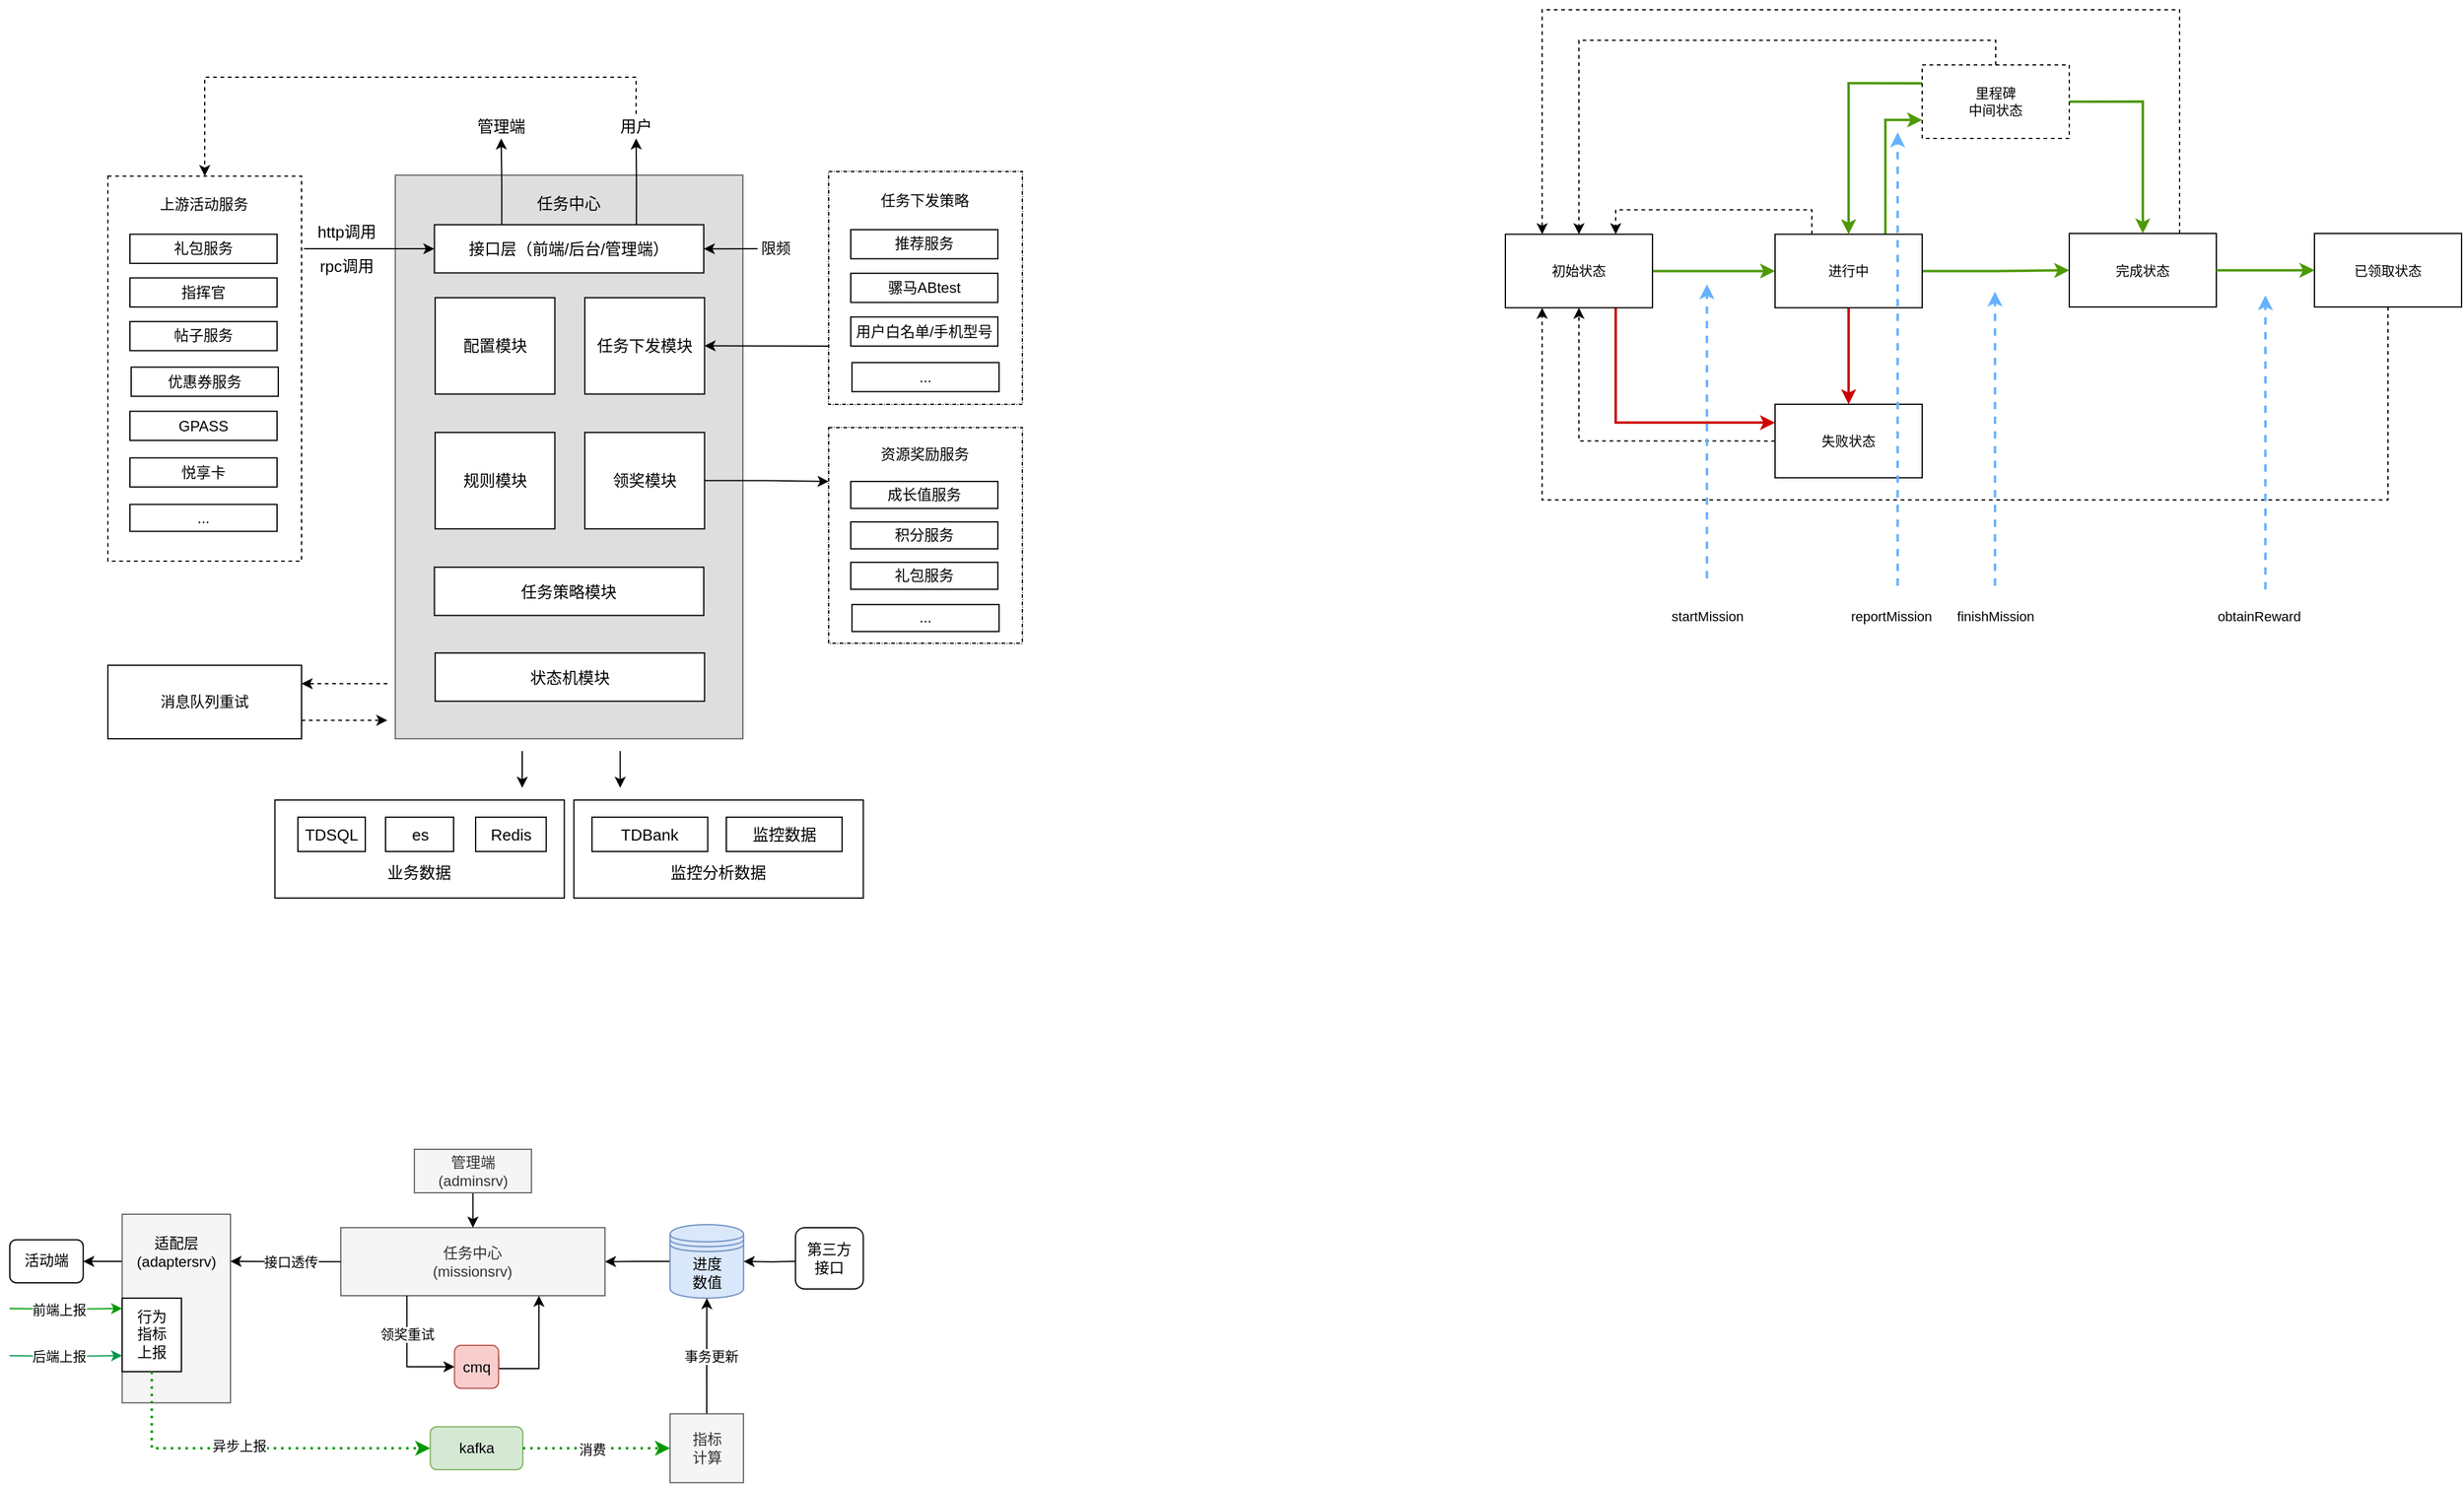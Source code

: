 <mxfile version="13.10.3" type="github">
  <diagram id="fUlSVY1tBTceYShjnSN3" name="第 1 页">
    <mxGraphModel dx="1773" dy="1815" grid="1" gridSize="10" guides="1" tooltips="1" connect="1" arrows="1" fold="1" page="1" pageScale="1" pageWidth="827" pageHeight="1169" math="0" shadow="0">
      <root>
        <mxCell id="0" />
        <mxCell id="1" parent="0" />
        <mxCell id="FoiQt1KAuYYiKZtzM87P-22" value="" style="group;dashed=1;dashPattern=1 1;fillColor=#ffffff;strokeColor=#000000;" parent="1" vertex="1" connectable="0">
          <mxGeometry x="-132" y="-8.06" width="158" height="190" as="geometry" />
        </mxCell>
        <mxCell id="FoiQt1KAuYYiKZtzM87P-23" value="" style="rounded=0;whiteSpace=wrap;html=1;dashed=1;" parent="FoiQt1KAuYYiKZtzM87P-22" vertex="1">
          <mxGeometry width="158" height="190" as="geometry" />
        </mxCell>
        <mxCell id="FoiQt1KAuYYiKZtzM87P-24" value="推荐服务" style="rounded=0;whiteSpace=wrap;html=1;" parent="FoiQt1KAuYYiKZtzM87P-22" vertex="1">
          <mxGeometry x="18" y="47.5" width="120" height="23.75" as="geometry" />
        </mxCell>
        <mxCell id="FoiQt1KAuYYiKZtzM87P-25" value="骡马ABtest" style="rounded=0;whiteSpace=wrap;html=1;" parent="FoiQt1KAuYYiKZtzM87P-22" vertex="1">
          <mxGeometry x="18" y="83.125" width="120" height="23.75" as="geometry" />
        </mxCell>
        <mxCell id="FoiQt1KAuYYiKZtzM87P-26" value="用户白名单/手机型号" style="rounded=0;whiteSpace=wrap;html=1;" parent="FoiQt1KAuYYiKZtzM87P-22" vertex="1">
          <mxGeometry x="18" y="118.75" width="120" height="23.75" as="geometry" />
        </mxCell>
        <mxCell id="FoiQt1KAuYYiKZtzM87P-27" value="任务下发策略" style="text;html=1;strokeColor=none;fillColor=none;align=center;verticalAlign=middle;whiteSpace=wrap;rounded=0;" parent="FoiQt1KAuYYiKZtzM87P-22" vertex="1">
          <mxGeometry x="36.5" y="15.833" width="83" height="15.833" as="geometry" />
        </mxCell>
        <mxCell id="FoiQt1KAuYYiKZtzM87P-28" value="..." style="rounded=0;whiteSpace=wrap;html=1;" parent="FoiQt1KAuYYiKZtzM87P-22" vertex="1">
          <mxGeometry x="19" y="155.958" width="120" height="23.75" as="geometry" />
        </mxCell>
        <mxCell id="FoiQt1KAuYYiKZtzM87P-20" value="" style="rounded=0;whiteSpace=wrap;html=1;fontSize=13;strokeColor=#666666;fontColor=#333333;fillColor=#DEDEDE;" parent="1" vertex="1">
          <mxGeometry x="-485.52" y="-5.06" width="283.52" height="460" as="geometry" />
        </mxCell>
        <mxCell id="FoiQt1KAuYYiKZtzM87P-2" value="任务下发模块" style="rounded=0;whiteSpace=wrap;html=1;fontSize=13;" parent="1" vertex="1">
          <mxGeometry x="-330.934" y="94.945" width="97.664" height="78.696" as="geometry" />
        </mxCell>
        <mxCell id="FoiQt1KAuYYiKZtzM87P-3" value="状态机模块" style="rounded=0;whiteSpace=wrap;html=1;fontSize=13;" parent="1" vertex="1">
          <mxGeometry x="-453.013" y="384.939" width="219.743" height="39.348" as="geometry" />
        </mxCell>
        <mxCell id="FoiQt1KAuYYiKZtzM87P-4" value="配置模块" style="rounded=0;whiteSpace=wrap;html=1;fontSize=13;" parent="1" vertex="1">
          <mxGeometry x="-453.013" y="94.945" width="97.664" height="78.696" as="geometry" />
        </mxCell>
        <mxCell id="FoiQt1KAuYYiKZtzM87P-31" style="edgeStyle=orthogonalEdgeStyle;rounded=0;orthogonalLoop=1;jettySize=auto;html=1;exitX=1;exitY=0.5;exitDx=0;exitDy=0;entryX=0;entryY=0.25;entryDx=0;entryDy=0;fontSize=13;" parent="1" source="FoiQt1KAuYYiKZtzM87P-5" target="FoiQt1KAuYYiKZtzM87P-13" edge="1">
          <mxGeometry relative="1" as="geometry" />
        </mxCell>
        <mxCell id="FoiQt1KAuYYiKZtzM87P-5" value="领奖模块" style="rounded=0;whiteSpace=wrap;html=1;fontSize=13;" parent="1" vertex="1">
          <mxGeometry x="-330.934" y="204.942" width="97.664" height="78.696" as="geometry" />
        </mxCell>
        <mxCell id="FoiQt1KAuYYiKZtzM87P-6" value="规则模块" style="rounded=0;whiteSpace=wrap;html=1;fontSize=13;" parent="1" vertex="1">
          <mxGeometry x="-453.013" y="204.942" width="97.664" height="78.696" as="geometry" />
        </mxCell>
        <mxCell id="FoiQt1KAuYYiKZtzM87P-7" value="任务策略模块" style="rounded=0;whiteSpace=wrap;html=1;fontSize=13;" parent="1" vertex="1">
          <mxGeometry x="-453.633" y="314.94" width="219.743" height="39.348" as="geometry" />
        </mxCell>
        <mxCell id="FoiQt1KAuYYiKZtzM87P-17" value="任务中心" style="text;html=1;strokeColor=none;fillColor=none;align=center;verticalAlign=middle;whiteSpace=wrap;rounded=0;fontSize=13;" parent="1" vertex="1">
          <mxGeometry x="-376.96" y="4.94" width="66.4" height="26.23" as="geometry" />
        </mxCell>
        <mxCell id="FoiQt1KAuYYiKZtzM87P-59" style="edgeStyle=orthogonalEdgeStyle;rounded=0;orthogonalLoop=1;jettySize=auto;html=1;exitX=0.5;exitY=0;exitDx=0;exitDy=0;entryX=0.5;entryY=0;entryDx=0;entryDy=0;dashed=1;fontSize=13;" parent="1" source="FoiQt1KAuYYiKZtzM87P-32" target="FoiQt1KAuYYiKZtzM87P-38" edge="1">
          <mxGeometry relative="1" as="geometry">
            <Array as="points">
              <mxPoint x="-289" y="-85" />
              <mxPoint x="-641" y="-85" />
            </Array>
          </mxGeometry>
        </mxCell>
        <mxCell id="FoiQt1KAuYYiKZtzM87P-32" value="用户" style="text;html=1;strokeColor=none;fillColor=none;align=center;verticalAlign=middle;whiteSpace=wrap;rounded=0;fontSize=13;" parent="1" vertex="1">
          <mxGeometry x="-309.1" y="-55.06" width="40" height="20" as="geometry" />
        </mxCell>
        <mxCell id="FoiQt1KAuYYiKZtzM87P-34" value="管理端" style="text;html=1;strokeColor=none;fillColor=none;align=center;verticalAlign=middle;whiteSpace=wrap;rounded=0;fontSize=13;" parent="1" vertex="1">
          <mxGeometry x="-423.09" y="-55.06" width="47.82" height="20" as="geometry" />
        </mxCell>
        <mxCell id="FoiQt1KAuYYiKZtzM87P-38" value="" style="rounded=0;whiteSpace=wrap;html=1;dashed=1;" parent="1" vertex="1">
          <mxGeometry x="-720" y="-4.31" width="158" height="314.31" as="geometry" />
        </mxCell>
        <mxCell id="FoiQt1KAuYYiKZtzM87P-39" value="礼包服务" style="rounded=0;whiteSpace=wrap;html=1;" parent="1" vertex="1">
          <mxGeometry x="-702" y="43.19" width="120" height="23.75" as="geometry" />
        </mxCell>
        <mxCell id="FoiQt1KAuYYiKZtzM87P-40" value="指挥官" style="rounded=0;whiteSpace=wrap;html=1;" parent="1" vertex="1">
          <mxGeometry x="-702" y="78.815" width="120" height="23.75" as="geometry" />
        </mxCell>
        <mxCell id="FoiQt1KAuYYiKZtzM87P-41" value="帖子服务" style="rounded=0;whiteSpace=wrap;html=1;" parent="1" vertex="1">
          <mxGeometry x="-702" y="114.44" width="120" height="23.75" as="geometry" />
        </mxCell>
        <mxCell id="FoiQt1KAuYYiKZtzM87P-42" value="上游活动服务" style="text;html=1;strokeColor=none;fillColor=none;align=center;verticalAlign=middle;whiteSpace=wrap;rounded=0;" parent="1" vertex="1">
          <mxGeometry x="-683.5" y="11.523" width="83" height="15.833" as="geometry" />
        </mxCell>
        <mxCell id="FoiQt1KAuYYiKZtzM87P-43" value="优惠券服务" style="rounded=0;whiteSpace=wrap;html=1;" parent="1" vertex="1">
          <mxGeometry x="-701" y="151.648" width="120" height="23.75" as="geometry" />
        </mxCell>
        <mxCell id="FoiQt1KAuYYiKZtzM87P-44" value="GPASS" style="rounded=0;whiteSpace=wrap;html=1;" parent="1" vertex="1">
          <mxGeometry x="-702" y="187.688" width="120" height="23.75" as="geometry" />
        </mxCell>
        <mxCell id="FoiQt1KAuYYiKZtzM87P-45" value="悦享卡" style="rounded=0;whiteSpace=wrap;html=1;" parent="1" vertex="1">
          <mxGeometry x="-702" y="225.688" width="120" height="23.75" as="geometry" />
        </mxCell>
        <mxCell id="FoiQt1KAuYYiKZtzM87P-53" value="..." style="rounded=0;whiteSpace=wrap;html=1;" parent="1" vertex="1">
          <mxGeometry x="-702" y="263.687" width="120" height="22" as="geometry" />
        </mxCell>
        <mxCell id="FoiQt1KAuYYiKZtzM87P-55" value="" style="endArrow=classic;html=1;fontSize=13;entryX=0;entryY=0.5;entryDx=0;entryDy=0;" parent="1" target="FoiQt1KAuYYiKZtzM87P-112" edge="1">
          <mxGeometry width="50" height="50" relative="1" as="geometry">
            <mxPoint x="-560" y="55" as="sourcePoint" />
            <mxPoint x="-492" y="145.94" as="targetPoint" />
          </mxGeometry>
        </mxCell>
        <mxCell id="FoiQt1KAuYYiKZtzM87P-56" value="rpc调用" style="text;html=1;strokeColor=none;fillColor=none;align=center;verticalAlign=middle;whiteSpace=wrap;rounded=0;fontSize=13;" parent="1" vertex="1">
          <mxGeometry x="-550" y="58.82" width="50" height="20" as="geometry" />
        </mxCell>
        <mxCell id="FoiQt1KAuYYiKZtzM87P-68" style="edgeStyle=orthogonalEdgeStyle;rounded=0;orthogonalLoop=1;jettySize=auto;html=1;exitX=1;exitY=0.75;exitDx=0;exitDy=0;dashed=1;fontSize=13;" parent="1" source="FoiQt1KAuYYiKZtzM87P-65" edge="1">
          <mxGeometry relative="1" as="geometry">
            <mxPoint x="-492" y="439.94" as="targetPoint" />
          </mxGeometry>
        </mxCell>
        <mxCell id="FoiQt1KAuYYiKZtzM87P-65" value="消息队列重试" style="rounded=0;whiteSpace=wrap;html=1;" parent="1" vertex="1">
          <mxGeometry x="-720" y="394.94" width="158" height="60" as="geometry" />
        </mxCell>
        <mxCell id="FoiQt1KAuYYiKZtzM87P-67" value="" style="endArrow=classic;html=1;dashed=1;fontSize=13;entryX=1;entryY=0.25;entryDx=0;entryDy=0;" parent="1" target="FoiQt1KAuYYiKZtzM87P-65" edge="1">
          <mxGeometry width="50" height="50" relative="1" as="geometry">
            <mxPoint x="-492" y="409.94" as="sourcePoint" />
            <mxPoint x="-542" y="324.94" as="targetPoint" />
          </mxGeometry>
        </mxCell>
        <mxCell id="FoiQt1KAuYYiKZtzM87P-69" style="edgeStyle=orthogonalEdgeStyle;rounded=0;orthogonalLoop=1;jettySize=auto;html=1;exitX=0;exitY=0.75;exitDx=0;exitDy=0;fontSize=13;" parent="1" source="FoiQt1KAuYYiKZtzM87P-23" target="FoiQt1KAuYYiKZtzM87P-2" edge="1">
          <mxGeometry relative="1" as="geometry" />
        </mxCell>
        <mxCell id="FoiQt1KAuYYiKZtzM87P-71" value="" style="rounded=0;whiteSpace=wrap;html=1;fontSize=13;" parent="1" vertex="1">
          <mxGeometry x="-339.83" y="504.94" width="236.07" height="80" as="geometry" />
        </mxCell>
        <mxCell id="FoiQt1KAuYYiKZtzM87P-70" value="" style="rounded=0;whiteSpace=wrap;html=1;fontSize=13;" parent="1" vertex="1">
          <mxGeometry x="-583.76" y="504.94" width="236.07" height="80" as="geometry" />
        </mxCell>
        <mxCell id="FoiQt1KAuYYiKZtzM87P-60" value="TDSQL" style="rounded=0;whiteSpace=wrap;html=1;fontSize=13;" parent="1" vertex="1">
          <mxGeometry x="-564.98" y="518.94" width="54.98" height="28" as="geometry" />
        </mxCell>
        <mxCell id="FoiQt1KAuYYiKZtzM87P-61" value="es" style="rounded=0;whiteSpace=wrap;html=1;fontSize=13;" parent="1" vertex="1">
          <mxGeometry x="-493.48" y="518.94" width="55.52" height="28" as="geometry" />
        </mxCell>
        <mxCell id="FoiQt1KAuYYiKZtzM87P-62" value="TDBank" style="rounded=0;whiteSpace=wrap;html=1;fontSize=13;" parent="1" vertex="1">
          <mxGeometry x="-325.087" y="518.94" width="94.426" height="28" as="geometry" />
        </mxCell>
        <mxCell id="FoiQt1KAuYYiKZtzM87P-72" value="监控数据" style="rounded=0;whiteSpace=wrap;html=1;fontSize=13;" parent="1" vertex="1">
          <mxGeometry x="-215.498" y="518.94" width="94.426" height="28" as="geometry" />
        </mxCell>
        <mxCell id="FoiQt1KAuYYiKZtzM87P-89" value="业务数据" style="text;html=1;strokeColor=none;fillColor=none;align=center;verticalAlign=middle;whiteSpace=wrap;rounded=0;fontSize=13;" parent="1" vertex="1">
          <mxGeometry x="-503.51" y="557.44" width="75.57" height="14" as="geometry" />
        </mxCell>
        <mxCell id="FoiQt1KAuYYiKZtzM87P-90" value="监控分析数据" style="text;html=1;strokeColor=none;fillColor=none;align=center;verticalAlign=middle;whiteSpace=wrap;rounded=0;fontSize=13;" parent="1" vertex="1">
          <mxGeometry x="-261.55" y="557.44" width="79.51" height="14" as="geometry" />
        </mxCell>
        <mxCell id="FoiQt1KAuYYiKZtzM87P-93" value="" style="endArrow=classic;html=1;fontSize=11;" parent="1" edge="1">
          <mxGeometry width="50" height="50" relative="1" as="geometry">
            <mxPoint x="-382" y="464.94" as="sourcePoint" />
            <mxPoint x="-382" y="494.94" as="targetPoint" />
          </mxGeometry>
        </mxCell>
        <mxCell id="FoiQt1KAuYYiKZtzM87P-94" value="" style="endArrow=classic;html=1;fontSize=11;" parent="1" edge="1">
          <mxGeometry width="50" height="50" relative="1" as="geometry">
            <mxPoint x="-302.1" y="464.94" as="sourcePoint" />
            <mxPoint x="-302.1" y="494.94" as="targetPoint" />
          </mxGeometry>
        </mxCell>
        <mxCell id="FoiQt1KAuYYiKZtzM87P-113" style="edgeStyle=orthogonalEdgeStyle;rounded=0;orthogonalLoop=1;jettySize=auto;html=1;exitX=0.75;exitY=0;exitDx=0;exitDy=0;entryX=0.5;entryY=1;entryDx=0;entryDy=0;fontSize=11;" parent="1" source="FoiQt1KAuYYiKZtzM87P-112" target="FoiQt1KAuYYiKZtzM87P-32" edge="1">
          <mxGeometry relative="1" as="geometry" />
        </mxCell>
        <mxCell id="FoiQt1KAuYYiKZtzM87P-114" style="edgeStyle=orthogonalEdgeStyle;rounded=0;orthogonalLoop=1;jettySize=auto;html=1;exitX=0.25;exitY=0;exitDx=0;exitDy=0;entryX=0.5;entryY=1;entryDx=0;entryDy=0;fontSize=11;" parent="1" source="FoiQt1KAuYYiKZtzM87P-112" target="FoiQt1KAuYYiKZtzM87P-34" edge="1">
          <mxGeometry relative="1" as="geometry" />
        </mxCell>
        <mxCell id="FoiQt1KAuYYiKZtzM87P-112" value="接口层（前端/后台/管理端）" style="rounded=0;whiteSpace=wrap;html=1;fontSize=13;" parent="1" vertex="1">
          <mxGeometry x="-453.633" y="35.39" width="219.743" height="39.348" as="geometry" />
        </mxCell>
        <mxCell id="FoiQt1KAuYYiKZtzM87P-133" style="edgeStyle=orthogonalEdgeStyle;rounded=0;orthogonalLoop=1;jettySize=auto;html=1;exitX=1;exitY=0.5;exitDx=0;exitDy=0;fontSize=11;strokeColor=#4D9900;strokeWidth=2;" parent="1" source="FoiQt1KAuYYiKZtzM87P-128" target="FoiQt1KAuYYiKZtzM87P-130" edge="1">
          <mxGeometry relative="1" as="geometry" />
        </mxCell>
        <mxCell id="FoiQt1KAuYYiKZtzM87P-149" style="edgeStyle=orthogonalEdgeStyle;rounded=0;orthogonalLoop=1;jettySize=auto;html=1;exitX=0.75;exitY=1;exitDx=0;exitDy=0;entryX=0;entryY=0.25;entryDx=0;entryDy=0;fontSize=11;strokeColor=#CC0000;strokeWidth=2;" parent="1" source="FoiQt1KAuYYiKZtzM87P-128" target="FoiQt1KAuYYiKZtzM87P-136" edge="1">
          <mxGeometry relative="1" as="geometry" />
        </mxCell>
        <mxCell id="FoiQt1KAuYYiKZtzM87P-128" value="初始状态" style="rounded=0;whiteSpace=wrap;html=1;strokeWidth=1;fontSize=11;" parent="1" vertex="1">
          <mxGeometry x="420" y="43.19" width="120" height="60" as="geometry" />
        </mxCell>
        <mxCell id="FoiQt1KAuYYiKZtzM87P-134" style="edgeStyle=orthogonalEdgeStyle;rounded=0;orthogonalLoop=1;jettySize=auto;html=1;exitX=1;exitY=0.5;exitDx=0;exitDy=0;fontSize=11;strokeColor=#4D9900;strokeWidth=2;" parent="1" source="FoiQt1KAuYYiKZtzM87P-130" target="FoiQt1KAuYYiKZtzM87P-131" edge="1">
          <mxGeometry relative="1" as="geometry" />
        </mxCell>
        <mxCell id="FoiQt1KAuYYiKZtzM87P-139" style="edgeStyle=orthogonalEdgeStyle;rounded=0;orthogonalLoop=1;jettySize=auto;html=1;exitX=0.75;exitY=0;exitDx=0;exitDy=0;entryX=0;entryY=0.75;entryDx=0;entryDy=0;fontSize=11;strokeColor=#4D9900;strokeWidth=2;" parent="1" source="FoiQt1KAuYYiKZtzM87P-130" target="FoiQt1KAuYYiKZtzM87P-137" edge="1">
          <mxGeometry relative="1" as="geometry" />
        </mxCell>
        <mxCell id="FoiQt1KAuYYiKZtzM87P-142" style="edgeStyle=orthogonalEdgeStyle;rounded=0;orthogonalLoop=1;jettySize=auto;html=1;exitX=0.5;exitY=1;exitDx=0;exitDy=0;fontSize=11;strokeWidth=2;strokeColor=#CC0000;" parent="1" source="FoiQt1KAuYYiKZtzM87P-130" target="FoiQt1KAuYYiKZtzM87P-136" edge="1">
          <mxGeometry relative="1" as="geometry" />
        </mxCell>
        <mxCell id="FoiQt1KAuYYiKZtzM87P-144" style="edgeStyle=orthogonalEdgeStyle;rounded=0;orthogonalLoop=1;jettySize=auto;html=1;exitX=0.25;exitY=0;exitDx=0;exitDy=0;entryX=0.75;entryY=0;entryDx=0;entryDy=0;fontSize=11;dashed=1;" parent="1" source="FoiQt1KAuYYiKZtzM87P-130" target="FoiQt1KAuYYiKZtzM87P-128" edge="1">
          <mxGeometry relative="1" as="geometry" />
        </mxCell>
        <mxCell id="FoiQt1KAuYYiKZtzM87P-130" value="进行中" style="rounded=0;whiteSpace=wrap;html=1;strokeWidth=1;fontSize=11;" parent="1" vertex="1">
          <mxGeometry x="640" y="43.19" width="120" height="60" as="geometry" />
        </mxCell>
        <mxCell id="FoiQt1KAuYYiKZtzM87P-135" style="edgeStyle=orthogonalEdgeStyle;rounded=0;orthogonalLoop=1;jettySize=auto;html=1;exitX=1;exitY=0.5;exitDx=0;exitDy=0;fontSize=11;strokeColor=#4D9900;" parent="1" source="FoiQt1KAuYYiKZtzM87P-131" target="FoiQt1KAuYYiKZtzM87P-132" edge="1">
          <mxGeometry relative="1" as="geometry" />
        </mxCell>
        <mxCell id="FoiQt1KAuYYiKZtzM87P-146" style="edgeStyle=orthogonalEdgeStyle;rounded=0;orthogonalLoop=1;jettySize=auto;html=1;exitX=0.75;exitY=0;exitDx=0;exitDy=0;entryX=0.25;entryY=0;entryDx=0;entryDy=0;fontSize=11;dashed=1;" parent="1" source="FoiQt1KAuYYiKZtzM87P-131" target="FoiQt1KAuYYiKZtzM87P-128" edge="1">
          <mxGeometry relative="1" as="geometry">
            <Array as="points">
              <mxPoint x="970" y="-140" />
              <mxPoint x="450" y="-140" />
            </Array>
          </mxGeometry>
        </mxCell>
        <mxCell id="FoiQt1KAuYYiKZtzM87P-131" value="完成状态" style="rounded=0;whiteSpace=wrap;html=1;strokeWidth=1;fontSize=11;" parent="1" vertex="1">
          <mxGeometry x="880" y="42.56" width="120" height="60" as="geometry" />
        </mxCell>
        <mxCell id="FoiQt1KAuYYiKZtzM87P-148" style="edgeStyle=orthogonalEdgeStyle;rounded=0;orthogonalLoop=1;jettySize=auto;html=1;exitX=0.5;exitY=1;exitDx=0;exitDy=0;entryX=0.25;entryY=1;entryDx=0;entryDy=0;fontSize=11;dashed=1;" parent="1" source="FoiQt1KAuYYiKZtzM87P-132" target="FoiQt1KAuYYiKZtzM87P-128" edge="1">
          <mxGeometry relative="1" as="geometry">
            <Array as="points">
              <mxPoint x="1140" y="260" />
              <mxPoint x="450" y="260" />
            </Array>
          </mxGeometry>
        </mxCell>
        <mxCell id="FoiQt1KAuYYiKZtzM87P-132" value="已领取状态" style="rounded=0;whiteSpace=wrap;html=1;strokeWidth=1;fontSize=11;" parent="1" vertex="1">
          <mxGeometry x="1080" y="42.56" width="120" height="60" as="geometry" />
        </mxCell>
        <mxCell id="FoiQt1KAuYYiKZtzM87P-143" style="edgeStyle=orthogonalEdgeStyle;rounded=0;orthogonalLoop=1;jettySize=auto;html=1;exitX=0;exitY=0.5;exitDx=0;exitDy=0;fontSize=11;dashed=1;" parent="1" source="FoiQt1KAuYYiKZtzM87P-136" target="FoiQt1KAuYYiKZtzM87P-128" edge="1">
          <mxGeometry relative="1" as="geometry" />
        </mxCell>
        <mxCell id="FoiQt1KAuYYiKZtzM87P-136" value="失败状态" style="rounded=0;whiteSpace=wrap;html=1;strokeWidth=1;fontSize=11;" parent="1" vertex="1">
          <mxGeometry x="640" y="181.94" width="120" height="60" as="geometry" />
        </mxCell>
        <mxCell id="FoiQt1KAuYYiKZtzM87P-140" style="edgeStyle=orthogonalEdgeStyle;rounded=0;orthogonalLoop=1;jettySize=auto;html=1;exitX=0;exitY=0.25;exitDx=0;exitDy=0;entryX=0.5;entryY=0;entryDx=0;entryDy=0;fontSize=11;strokeColor=#4D9900;strokeWidth=2;" parent="1" source="FoiQt1KAuYYiKZtzM87P-137" target="FoiQt1KAuYYiKZtzM87P-130" edge="1">
          <mxGeometry relative="1" as="geometry" />
        </mxCell>
        <mxCell id="FoiQt1KAuYYiKZtzM87P-141" style="edgeStyle=orthogonalEdgeStyle;rounded=0;orthogonalLoop=1;jettySize=auto;html=1;exitX=1;exitY=0.5;exitDx=0;exitDy=0;fontSize=11;strokeColor=#4D9900;strokeWidth=2;" parent="1" source="FoiQt1KAuYYiKZtzM87P-137" target="FoiQt1KAuYYiKZtzM87P-131" edge="1">
          <mxGeometry relative="1" as="geometry" />
        </mxCell>
        <mxCell id="FoiQt1KAuYYiKZtzM87P-147" style="edgeStyle=orthogonalEdgeStyle;rounded=0;orthogonalLoop=1;jettySize=auto;html=1;exitX=0.5;exitY=0;exitDx=0;exitDy=0;fontSize=11;dashed=1;" parent="1" source="FoiQt1KAuYYiKZtzM87P-137" target="FoiQt1KAuYYiKZtzM87P-128" edge="1">
          <mxGeometry relative="1" as="geometry" />
        </mxCell>
        <mxCell id="FoiQt1KAuYYiKZtzM87P-137" value="里程碑&lt;br&gt;中间状态" style="rounded=0;whiteSpace=wrap;html=1;strokeWidth=1;fontSize=11;dashed=1;" parent="1" vertex="1">
          <mxGeometry x="760" y="-95.06" width="120" height="60" as="geometry" />
        </mxCell>
        <mxCell id="FoiQt1KAuYYiKZtzM87P-159" style="edgeStyle=orthogonalEdgeStyle;rounded=0;orthogonalLoop=1;jettySize=auto;html=1;exitX=1;exitY=0.5;exitDx=0;exitDy=0;fontSize=11;strokeColor=#4D9900;strokeWidth=2;" parent="1" edge="1">
          <mxGeometry relative="1" as="geometry">
            <mxPoint x="1000" y="72.6" as="sourcePoint" />
            <mxPoint x="1080" y="72.6" as="targetPoint" />
          </mxGeometry>
        </mxCell>
        <mxCell id="FoiQt1KAuYYiKZtzM87P-162" value="" style="endArrow=classic;html=1;dashed=1;strokeWidth=2;fontSize=11;fillColor=#dae8fc;strokeColor=#66B2FF;" parent="1" edge="1">
          <mxGeometry width="50" height="50" relative="1" as="geometry">
            <mxPoint x="819.41" y="329.94" as="sourcePoint" />
            <mxPoint x="819.41" y="89.94" as="targetPoint" />
          </mxGeometry>
        </mxCell>
        <mxCell id="FoiQt1KAuYYiKZtzM87P-163" value="" style="endArrow=classic;html=1;dashed=1;strokeWidth=2;fontSize=11;fillColor=#dae8fc;strokeColor=#66B2FF;" parent="1" edge="1">
          <mxGeometry width="50" height="50" relative="1" as="geometry">
            <mxPoint x="1040.0" y="332.94" as="sourcePoint" />
            <mxPoint x="1040.0" y="92.94" as="targetPoint" />
          </mxGeometry>
        </mxCell>
        <mxCell id="FoiQt1KAuYYiKZtzM87P-164" value="startMission" style="text;html=1;strokeColor=none;fillColor=none;align=center;verticalAlign=middle;whiteSpace=wrap;rounded=0;dashed=1;fontSize=11;" parent="1" vertex="1">
          <mxGeometry x="550" y="345" width="70" height="20" as="geometry" />
        </mxCell>
        <mxCell id="FoiQt1KAuYYiKZtzM87P-165" value="finishMission" style="text;html=1;strokeColor=none;fillColor=none;align=center;verticalAlign=middle;whiteSpace=wrap;rounded=0;dashed=1;fontSize=11;" parent="1" vertex="1">
          <mxGeometry x="785" y="345" width="70" height="20" as="geometry" />
        </mxCell>
        <mxCell id="FoiQt1KAuYYiKZtzM87P-166" value="obtainReward" style="text;html=1;strokeColor=none;fillColor=none;align=center;verticalAlign=middle;whiteSpace=wrap;rounded=0;dashed=1;fontSize=11;" parent="1" vertex="1">
          <mxGeometry x="1000" y="345" width="70" height="20" as="geometry" />
        </mxCell>
        <mxCell id="FoiQt1KAuYYiKZtzM87P-169" value="" style="endArrow=classic;html=1;dashed=1;strokeWidth=2;fontSize=11;rounded=0;strokeColor=#66B2FF;" parent="1" edge="1">
          <mxGeometry width="50" height="50" relative="1" as="geometry">
            <mxPoint x="584.41" y="324" as="sourcePoint" />
            <mxPoint x="584.41" y="84" as="targetPoint" />
          </mxGeometry>
        </mxCell>
        <mxCell id="FoiQt1KAuYYiKZtzM87P-15" value="" style="group;dashed=1;strokeColor=#000000;dashPattern=1 1;fillColor=#ffffff;container=0;" parent="1" vertex="1" connectable="0">
          <mxGeometry x="-132" y="200.94" width="158" height="176" as="geometry" />
        </mxCell>
        <mxCell id="FoiQt1KAuYYiKZtzM87P-13" value="" style="rounded=0;whiteSpace=wrap;html=1;dashed=1;" parent="1" vertex="1">
          <mxGeometry x="-132" y="200.94" width="158" height="176" as="geometry" />
        </mxCell>
        <mxCell id="FoiQt1KAuYYiKZtzM87P-8" value="成长值服务" style="rounded=0;whiteSpace=wrap;html=1;" parent="1" vertex="1">
          <mxGeometry x="-114" y="244.94" width="120" height="22" as="geometry" />
        </mxCell>
        <mxCell id="FoiQt1KAuYYiKZtzM87P-9" value="积分服务" style="rounded=0;whiteSpace=wrap;html=1;" parent="1" vertex="1">
          <mxGeometry x="-114" y="277.94" width="120" height="22" as="geometry" />
        </mxCell>
        <mxCell id="FoiQt1KAuYYiKZtzM87P-10" value="礼包服务" style="rounded=0;whiteSpace=wrap;html=1;" parent="1" vertex="1">
          <mxGeometry x="-114" y="310.94" width="120" height="22" as="geometry" />
        </mxCell>
        <mxCell id="FoiQt1KAuYYiKZtzM87P-11" value="资源奖励服务" style="text;html=1;strokeColor=none;fillColor=none;align=center;verticalAlign=middle;whiteSpace=wrap;rounded=0;" parent="1" vertex="1">
          <mxGeometry x="-95.5" y="215.607" width="83" height="14.667" as="geometry" />
        </mxCell>
        <mxCell id="FoiQt1KAuYYiKZtzM87P-14" value="..." style="rounded=0;whiteSpace=wrap;html=1;" parent="1" vertex="1">
          <mxGeometry x="-113" y="345.407" width="120" height="22" as="geometry" />
        </mxCell>
        <mxCell id="u5S1I-zQNj_E_jeITkx2-1" value="Redis" style="rounded=0;whiteSpace=wrap;html=1;fontSize=13;" parent="1" vertex="1">
          <mxGeometry x="-420" y="518.94" width="57.58" height="28" as="geometry" />
        </mxCell>
        <mxCell id="u5S1I-zQNj_E_jeITkx2-2" value="http调用" style="text;html=1;strokeColor=none;fillColor=none;align=center;verticalAlign=middle;whiteSpace=wrap;rounded=0;fontSize=13;" parent="1" vertex="1">
          <mxGeometry x="-555" y="31.17" width="60" height="20" as="geometry" />
        </mxCell>
        <mxCell id="u5S1I-zQNj_E_jeITkx2-4" style="edgeStyle=orthogonalEdgeStyle;rounded=0;orthogonalLoop=1;jettySize=auto;html=1;exitX=0;exitY=0.5;exitDx=0;exitDy=0;entryX=1;entryY=0.5;entryDx=0;entryDy=0;" parent="1" source="u5S1I-zQNj_E_jeITkx2-3" target="FoiQt1KAuYYiKZtzM87P-112" edge="1">
          <mxGeometry relative="1" as="geometry" />
        </mxCell>
        <mxCell id="u5S1I-zQNj_E_jeITkx2-3" value="限频" style="text;html=1;strokeColor=none;fillColor=none;align=center;verticalAlign=middle;whiteSpace=wrap;rounded=0;" parent="1" vertex="1">
          <mxGeometry x="-190" y="45.06" width="30" height="20" as="geometry" />
        </mxCell>
        <mxCell id="u5S1I-zQNj_E_jeITkx2-5" value="" style="endArrow=classic;html=1;dashed=1;strokeWidth=2;fontSize=11;fillColor=#dae8fc;strokeColor=#66B2FF;" parent="1" edge="1">
          <mxGeometry width="50" height="50" relative="1" as="geometry">
            <mxPoint x="740" y="330" as="sourcePoint" />
            <mxPoint x="740" y="-40" as="targetPoint" />
          </mxGeometry>
        </mxCell>
        <mxCell id="u5S1I-zQNj_E_jeITkx2-6" value="reportMission" style="text;html=1;strokeColor=none;fillColor=none;align=center;verticalAlign=middle;whiteSpace=wrap;rounded=0;dashed=1;fontSize=11;" parent="1" vertex="1">
          <mxGeometry x="700" y="345" width="70" height="20" as="geometry" />
        </mxCell>
        <mxCell id="uPBBk8tBkxLrP1xzzjad-26" style="edgeStyle=orthogonalEdgeStyle;rounded=0;orthogonalLoop=1;jettySize=auto;html=1;exitX=0;exitY=0.5;exitDx=0;exitDy=0;" edge="1" parent="1" source="uPBBk8tBkxLrP1xzzjad-19" target="m6HfY2StixKxp84n-pf_-2">
          <mxGeometry relative="1" as="geometry" />
        </mxCell>
        <mxCell id="uPBBk8tBkxLrP1xzzjad-19" value="&lt;span&gt;进度&lt;/span&gt;&lt;br&gt;&lt;span&gt;数值&lt;/span&gt;" style="shape=datastore;whiteSpace=wrap;html=1;fillColor=#dae8fc;strokeColor=#6c8ebf;" vertex="1" parent="1">
          <mxGeometry x="-261.4" y="851.49" width="60" height="60" as="geometry" />
        </mxCell>
        <mxCell id="m6HfY2StixKxp84n-pf_-1" value="kafka" style="rounded=1;whiteSpace=wrap;html=1;fillColor=#d5e8d4;strokeColor=#82b366;" parent="1" vertex="1">
          <mxGeometry x="-457.017" y="1016.485" width="75.522" height="35.068" as="geometry" />
        </mxCell>
        <mxCell id="m6HfY2StixKxp84n-pf_-2" value="任务中心&lt;br&gt;(missionsrv)" style="rounded=0;whiteSpace=wrap;html=1;fillColor=#f5f5f5;strokeColor=#666666;fontColor=#333333;" parent="1" vertex="1">
          <mxGeometry x="-529.965" y="853.967" width="215.468" height="55.525" as="geometry" />
        </mxCell>
        <mxCell id="uPBBk8tBkxLrP1xzzjad-34" style="edgeStyle=orthogonalEdgeStyle;rounded=0;orthogonalLoop=1;jettySize=auto;html=1;exitX=0;exitY=0.25;exitDx=0;exitDy=0;strokeWidth=1;" edge="1" parent="1" source="m6HfY2StixKxp84n-pf_-3" target="uPBBk8tBkxLrP1xzzjad-33">
          <mxGeometry relative="1" as="geometry" />
        </mxCell>
        <mxCell id="m6HfY2StixKxp84n-pf_-3" value="" style="rounded=0;whiteSpace=wrap;html=1;fillColor=#f5f5f5;strokeColor=#666666;fontColor=#333333;" parent="1" vertex="1">
          <mxGeometry x="-708.32" y="843" width="88.32" height="153.92" as="geometry" />
        </mxCell>
        <mxCell id="m6HfY2StixKxp84n-pf_-5" style="edgeStyle=orthogonalEdgeStyle;rounded=0;orthogonalLoop=1;jettySize=auto;html=1;exitX=0;exitY=0.5;exitDx=0;exitDy=0;entryX=1;entryY=0.25;entryDx=0;entryDy=0;" parent="1" source="m6HfY2StixKxp84n-pf_-2" target="m6HfY2StixKxp84n-pf_-3" edge="1">
          <mxGeometry x="-840" y="729.44" as="geometry" />
        </mxCell>
        <mxCell id="uPBBk8tBkxLrP1xzzjad-9" value="接口透传" style="edgeLabel;html=1;align=center;verticalAlign=middle;resizable=0;points=[];" vertex="1" connectable="0" parent="m6HfY2StixKxp84n-pf_-5">
          <mxGeometry x="-0.089" relative="1" as="geometry">
            <mxPoint y="0.03" as="offset" />
          </mxGeometry>
        </mxCell>
        <mxCell id="uPBBk8tBkxLrP1xzzjad-23" style="edgeStyle=orthogonalEdgeStyle;rounded=0;orthogonalLoop=1;jettySize=auto;html=1;exitX=0.5;exitY=0;exitDx=0;exitDy=0;" edge="1" parent="1" source="m6HfY2StixKxp84n-pf_-7" target="uPBBk8tBkxLrP1xzzjad-19">
          <mxGeometry relative="1" as="geometry" />
        </mxCell>
        <mxCell id="uPBBk8tBkxLrP1xzzjad-44" value="事务更新" style="edgeLabel;html=1;align=center;verticalAlign=middle;resizable=0;points=[];" vertex="1" connectable="0" parent="uPBBk8tBkxLrP1xzzjad-23">
          <mxGeometry x="0.001" y="-3" relative="1" as="geometry">
            <mxPoint as="offset" />
          </mxGeometry>
        </mxCell>
        <mxCell id="m6HfY2StixKxp84n-pf_-7" value="指标&lt;br&gt;计算" style="rounded=0;whiteSpace=wrap;html=1;fillColor=#f5f5f5;strokeColor=#666666;fontColor=#333333;" parent="1" vertex="1">
          <mxGeometry x="-261.402" y="1005.929" width="59.852" height="56.179" as="geometry" />
        </mxCell>
        <mxCell id="m6HfY2StixKxp84n-pf_-9" style="edgeStyle=orthogonalEdgeStyle;rounded=0;orthogonalLoop=1;jettySize=auto;html=1;exitX=1;exitY=0.5;exitDx=0;exitDy=0;strokeColor=#009900;strokeWidth=2;dashed=1;dashPattern=1 2;" parent="1" source="m6HfY2StixKxp84n-pf_-1" target="m6HfY2StixKxp84n-pf_-7" edge="1">
          <mxGeometry x="-840" y="729.44" as="geometry" />
        </mxCell>
        <mxCell id="uPBBk8tBkxLrP1xzzjad-30" value="消费" style="edgeLabel;html=1;align=center;verticalAlign=middle;resizable=0;points=[];" vertex="1" connectable="0" parent="m6HfY2StixKxp84n-pf_-9">
          <mxGeometry relative="1" as="geometry">
            <mxPoint x="-4" y="1" as="offset" />
          </mxGeometry>
        </mxCell>
        <mxCell id="m6HfY2StixKxp84n-pf_-12" style="edgeStyle=orthogonalEdgeStyle;rounded=0;orthogonalLoop=1;jettySize=auto;html=1;exitX=1;exitY=0.5;exitDx=0;exitDy=0;strokeColor=#009900;strokeWidth=1;" parent="1" target="m6HfY2StixKxp84n-pf_-3" edge="1">
          <mxGeometry x="-840" y="729.44" as="geometry">
            <mxPoint x="-800.148" y="919.958" as="sourcePoint" />
          </mxGeometry>
        </mxCell>
        <mxCell id="uPBBk8tBkxLrP1xzzjad-35" value="前端上报" style="edgeLabel;html=1;align=center;verticalAlign=middle;resizable=0;points=[];" vertex="1" connectable="0" parent="m6HfY2StixKxp84n-pf_-12">
          <mxGeometry relative="1" as="geometry">
            <mxPoint x="-5.85" y="-0.04" as="offset" />
          </mxGeometry>
        </mxCell>
        <mxCell id="uPBBk8tBkxLrP1xzzjad-28" style="edgeStyle=orthogonalEdgeStyle;rounded=0;orthogonalLoop=1;jettySize=auto;html=1;exitX=1;exitY=0.25;exitDx=0;exitDy=0;entryX=0.75;entryY=1;entryDx=0;entryDy=0;" edge="1" parent="1" source="uPBBk8tBkxLrP1xzzjad-1" target="m6HfY2StixKxp84n-pf_-2">
          <mxGeometry relative="1" as="geometry">
            <Array as="points">
              <mxPoint x="-368" y="969" />
            </Array>
          </mxGeometry>
        </mxCell>
        <mxCell id="uPBBk8tBkxLrP1xzzjad-1" value="cmq" style="rounded=1;whiteSpace=wrap;html=1;fillColor=#f8cecc;strokeColor=#b85450;" vertex="1" parent="1">
          <mxGeometry x="-437.216" y="950.004" width="35.911" height="35.068" as="geometry" />
        </mxCell>
        <mxCell id="uPBBk8tBkxLrP1xzzjad-7" style="edgeStyle=orthogonalEdgeStyle;rounded=0;orthogonalLoop=1;jettySize=auto;html=1;exitX=0.25;exitY=1;exitDx=0;exitDy=0;entryX=0;entryY=0.5;entryDx=0;entryDy=0;" edge="1" parent="1" source="m6HfY2StixKxp84n-pf_-2" target="uPBBk8tBkxLrP1xzzjad-1">
          <mxGeometry x="-840" y="729.44" as="geometry" />
        </mxCell>
        <mxCell id="uPBBk8tBkxLrP1xzzjad-29" value="领奖重试" style="edgeLabel;html=1;align=center;verticalAlign=middle;resizable=0;points=[];" vertex="1" connectable="0" parent="uPBBk8tBkxLrP1xzzjad-7">
          <mxGeometry relative="1" as="geometry">
            <mxPoint y="-16.99" as="offset" />
          </mxGeometry>
        </mxCell>
        <mxCell id="uPBBk8tBkxLrP1xzzjad-25" style="edgeStyle=orthogonalEdgeStyle;rounded=0;orthogonalLoop=1;jettySize=auto;html=1;exitX=0;exitY=0.5;exitDx=0;exitDy=0;" edge="1" parent="1" target="uPBBk8tBkxLrP1xzzjad-19">
          <mxGeometry relative="1" as="geometry">
            <mxPoint x="-155.352" y="881.404" as="sourcePoint" />
          </mxGeometry>
        </mxCell>
        <mxCell id="uPBBk8tBkxLrP1xzzjad-32" style="edgeStyle=orthogonalEdgeStyle;rounded=0;orthogonalLoop=1;jettySize=auto;html=1;exitX=1;exitY=0.5;exitDx=0;exitDy=0;entryX=0;entryY=0.75;entryDx=0;entryDy=0;strokeWidth=1;strokeColor=#00994D;" edge="1" parent="1" target="m6HfY2StixKxp84n-pf_-3">
          <mxGeometry relative="1" as="geometry">
            <mxPoint x="-800.148" y="958.538" as="sourcePoint" />
          </mxGeometry>
        </mxCell>
        <mxCell id="uPBBk8tBkxLrP1xzzjad-36" value="后端上报" style="edgeLabel;html=1;align=center;verticalAlign=middle;resizable=0;points=[];" vertex="1" connectable="0" parent="uPBBk8tBkxLrP1xzzjad-32">
          <mxGeometry x="0.064" y="1" relative="1" as="geometry">
            <mxPoint x="-8.75" y="1.14" as="offset" />
          </mxGeometry>
        </mxCell>
        <mxCell id="uPBBk8tBkxLrP1xzzjad-33" value="活动端" style="rounded=1;whiteSpace=wrap;html=1;" vertex="1" parent="1">
          <mxGeometry x="-800" y="863.874" width="59.852" height="35.068" as="geometry" />
        </mxCell>
        <mxCell id="uPBBk8tBkxLrP1xzzjad-37" value="适配层&lt;br&gt;(adaptersrv)" style="text;html=1;strokeColor=none;fillColor=none;align=center;verticalAlign=middle;whiteSpace=wrap;rounded=0;" vertex="1" parent="1">
          <mxGeometry x="-684.16" y="863.87" width="40" height="20" as="geometry" />
        </mxCell>
        <mxCell id="uPBBk8tBkxLrP1xzzjad-38" value="行为&lt;br&gt;指标&lt;br&gt;上报" style="rounded=0;whiteSpace=wrap;html=1;" vertex="1" parent="1">
          <mxGeometry x="-708.32" y="911.49" width="48.32" height="60" as="geometry" />
        </mxCell>
        <mxCell id="m6HfY2StixKxp84n-pf_-18" style="edgeStyle=orthogonalEdgeStyle;rounded=0;orthogonalLoop=1;jettySize=auto;html=1;exitX=0.5;exitY=1;exitDx=0;exitDy=0;strokeColor=#009900;strokeWidth=2;dashed=1;shadow=0;dashPattern=1 2;" parent="1" source="uPBBk8tBkxLrP1xzzjad-38" target="m6HfY2StixKxp84n-pf_-1" edge="1">
          <mxGeometry x="-840" y="729.44" as="geometry">
            <Array as="points">
              <mxPoint x="-684" y="1034" />
            </Array>
          </mxGeometry>
        </mxCell>
        <mxCell id="m6HfY2StixKxp84n-pf_-21" value="异步上报" style="edgeLabel;html=1;align=center;verticalAlign=middle;resizable=0;points=[];" parent="m6HfY2StixKxp84n-pf_-18" vertex="1" connectable="0">
          <mxGeometry x="-0.08" y="2" relative="1" as="geometry">
            <mxPoint as="offset" />
          </mxGeometry>
        </mxCell>
        <mxCell id="uPBBk8tBkxLrP1xzzjad-39" value="第三方&lt;br&gt;接口" style="rounded=1;whiteSpace=wrap;html=1;" vertex="1" parent="1">
          <mxGeometry x="-159.11" y="853.97" width="55.35" height="50" as="geometry" />
        </mxCell>
        <mxCell id="uPBBk8tBkxLrP1xzzjad-43" style="edgeStyle=orthogonalEdgeStyle;rounded=0;orthogonalLoop=1;jettySize=auto;html=1;exitX=0.5;exitY=1;exitDx=0;exitDy=0;shadow=0;strokeColor=#000000;strokeWidth=1;" edge="1" parent="1" source="uPBBk8tBkxLrP1xzzjad-40" target="m6HfY2StixKxp84n-pf_-2">
          <mxGeometry relative="1" as="geometry" />
        </mxCell>
        <mxCell id="uPBBk8tBkxLrP1xzzjad-40" value="管理端&lt;br&gt;(adminsrv)" style="rounded=0;whiteSpace=wrap;html=1;fillColor=#f5f5f5;strokeColor=#666666;fontColor=#333333;" vertex="1" parent="1">
          <mxGeometry x="-469.98" y="790" width="95.5" height="35.52" as="geometry" />
        </mxCell>
      </root>
    </mxGraphModel>
  </diagram>
</mxfile>
